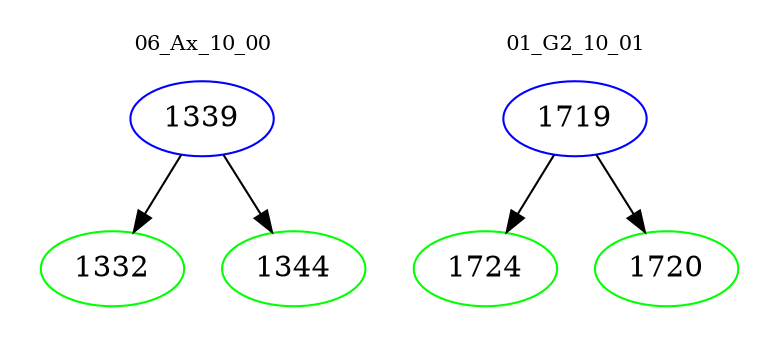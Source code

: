 digraph{
subgraph cluster_0 {
color = white
label = "06_Ax_10_00";
fontsize=10;
T0_1339 [label="1339", color="blue"]
T0_1339 -> T0_1332 [color="black"]
T0_1332 [label="1332", color="green"]
T0_1339 -> T0_1344 [color="black"]
T0_1344 [label="1344", color="green"]
}
subgraph cluster_1 {
color = white
label = "01_G2_10_01";
fontsize=10;
T1_1719 [label="1719", color="blue"]
T1_1719 -> T1_1724 [color="black"]
T1_1724 [label="1724", color="green"]
T1_1719 -> T1_1720 [color="black"]
T1_1720 [label="1720", color="green"]
}
}
